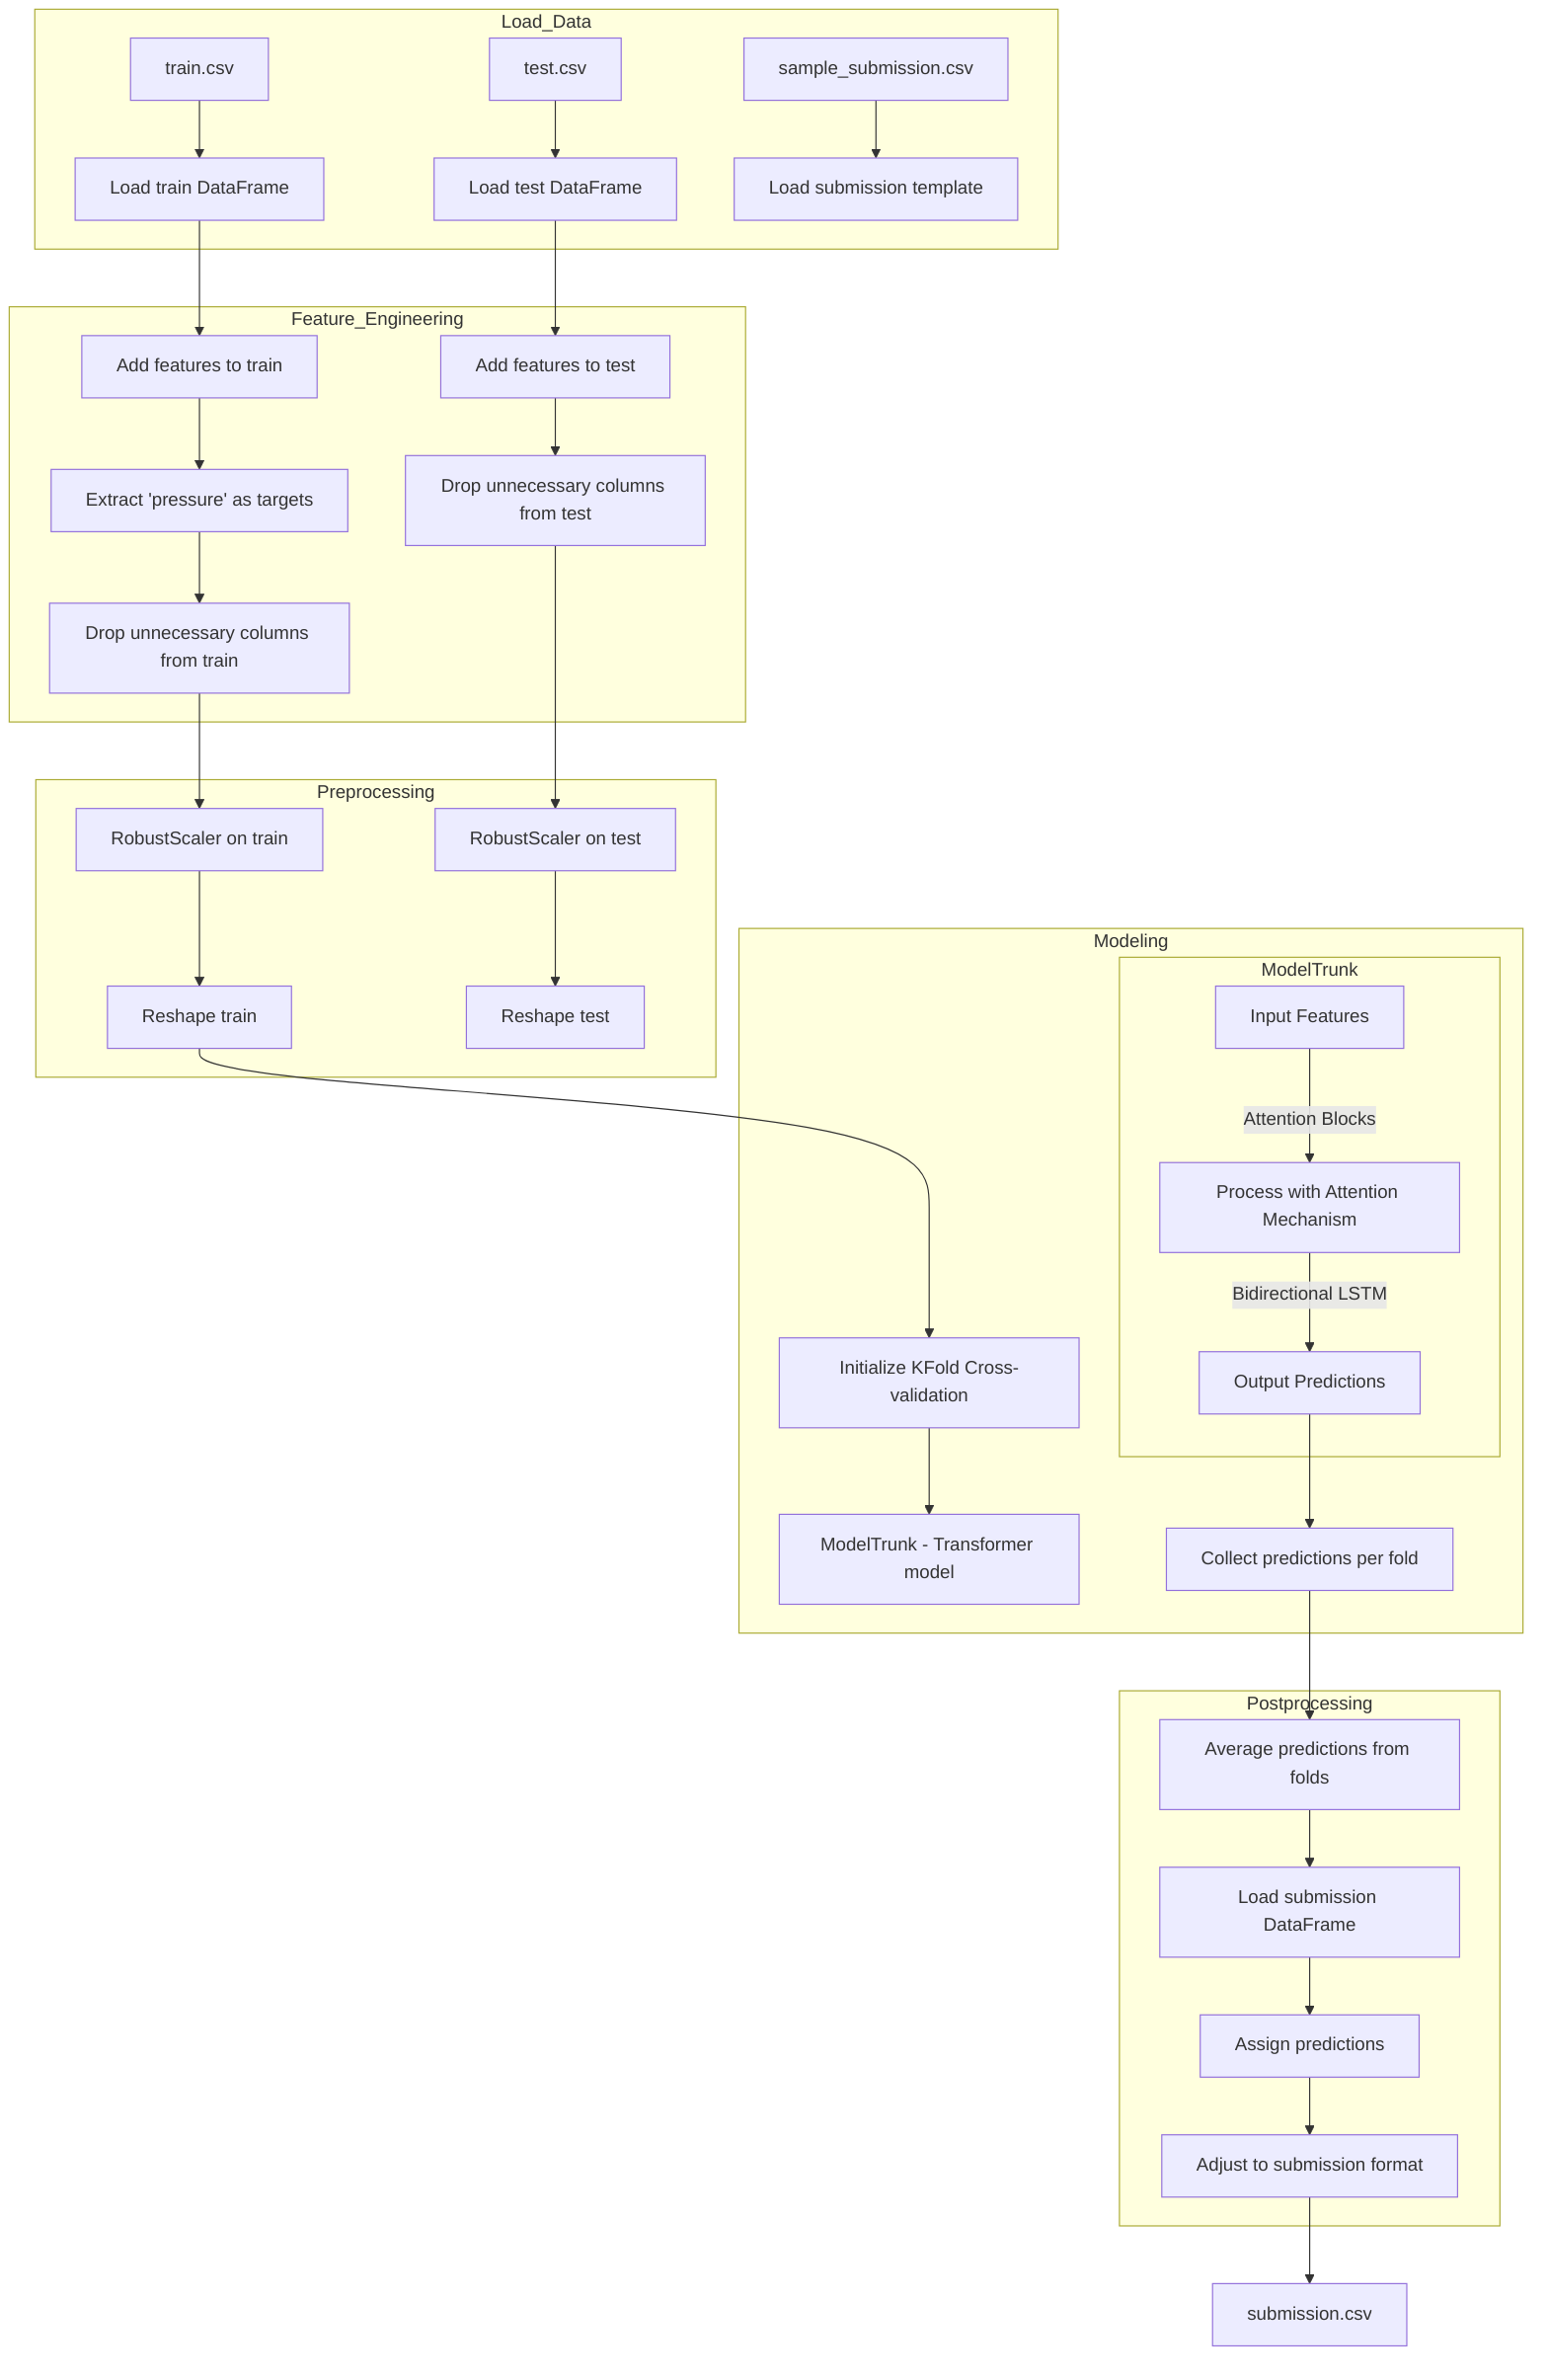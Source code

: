 flowchart TD
  subgraph Load_Data
    A1["train.csv"] --> A2["Load train DataFrame"]
    B1["test.csv"] --> B2["Load test DataFrame"]
    C1["sample_submission.csv"] --> C2["Load submission template"]
  end
  
  subgraph Feature_Engineering
    A2 --> D1["Add features to train"]
    B2 --> D2["Add features to test"]
    D1 --> E["Extract 'pressure' as targets"]
    E --> F1["Drop unnecessary columns from train"]
    D2 --> F2["Drop unnecessary columns from test"]
  end

  subgraph Preprocessing
    F1 --> G1["RobustScaler on train"]
    F2 --> G2["RobustScaler on test"]
    G1 --> H1["Reshape train"]
    G2 --> H2["Reshape test"]
  end
  
  subgraph Modeling
    H1 ---> I1["Initialize KFold Cross-validation"]
    I1 --> J1["ModelTrunk - Transformer model"]
    subgraph ModelTrunk
      direction LR
      J2["Input Features"] --> |"Attention Blocks"| J3["Process with Attention Mechanism"]
      J3 --> |"Bidirectional LSTM"| J4["Output Predictions"]
    end
    J4 --> K1["Collect predictions per fold"]
  end

  subgraph Postprocessing
    K1 --> L1["Average predictions from folds"]
    L1 --> M1["Load submission DataFrame"]
    M1 --> N1["Assign predictions"]
    N1 --> O1["Adjust to submission format"]
  end

  O1 --> P1["submission.csv"]

  %% Node comments
  %% A1: Source training data file.
  %% A2: DataFrame created from train.csv.
  %% B1: Source test data file.
  %% B2: DataFrame created from test.csv.
  %% C1: Source submission template file.
  %% C2: DataFrame created from sample_submission.csv.
  %% D1/D2: Enhance features using domain-specific knowledge.
  %% E: Transformation of 'pressure' column.
  %% F1/F2: Remove unnecessary columns for model input.
  %% G1/G2: Scale input features.
  %% H1/H2: Format data to required shapes for model.
  %% I1: Split data into folds for cross-validation.
  %% J1: Training of specified neural network model.
  %% J4: Predicted outputs from the model.
  %% K1: Aggregation of predictions across all folds.
  %% L1: Average out predictions to smooth results.
  %% M1: Prepare DataFrame for submission output.
  %% N1: Insert finalized predictions into submission.
  %% O1: Final touch-ups for submission compliance.
  %% P1: Export model predictions to CSV for competition.